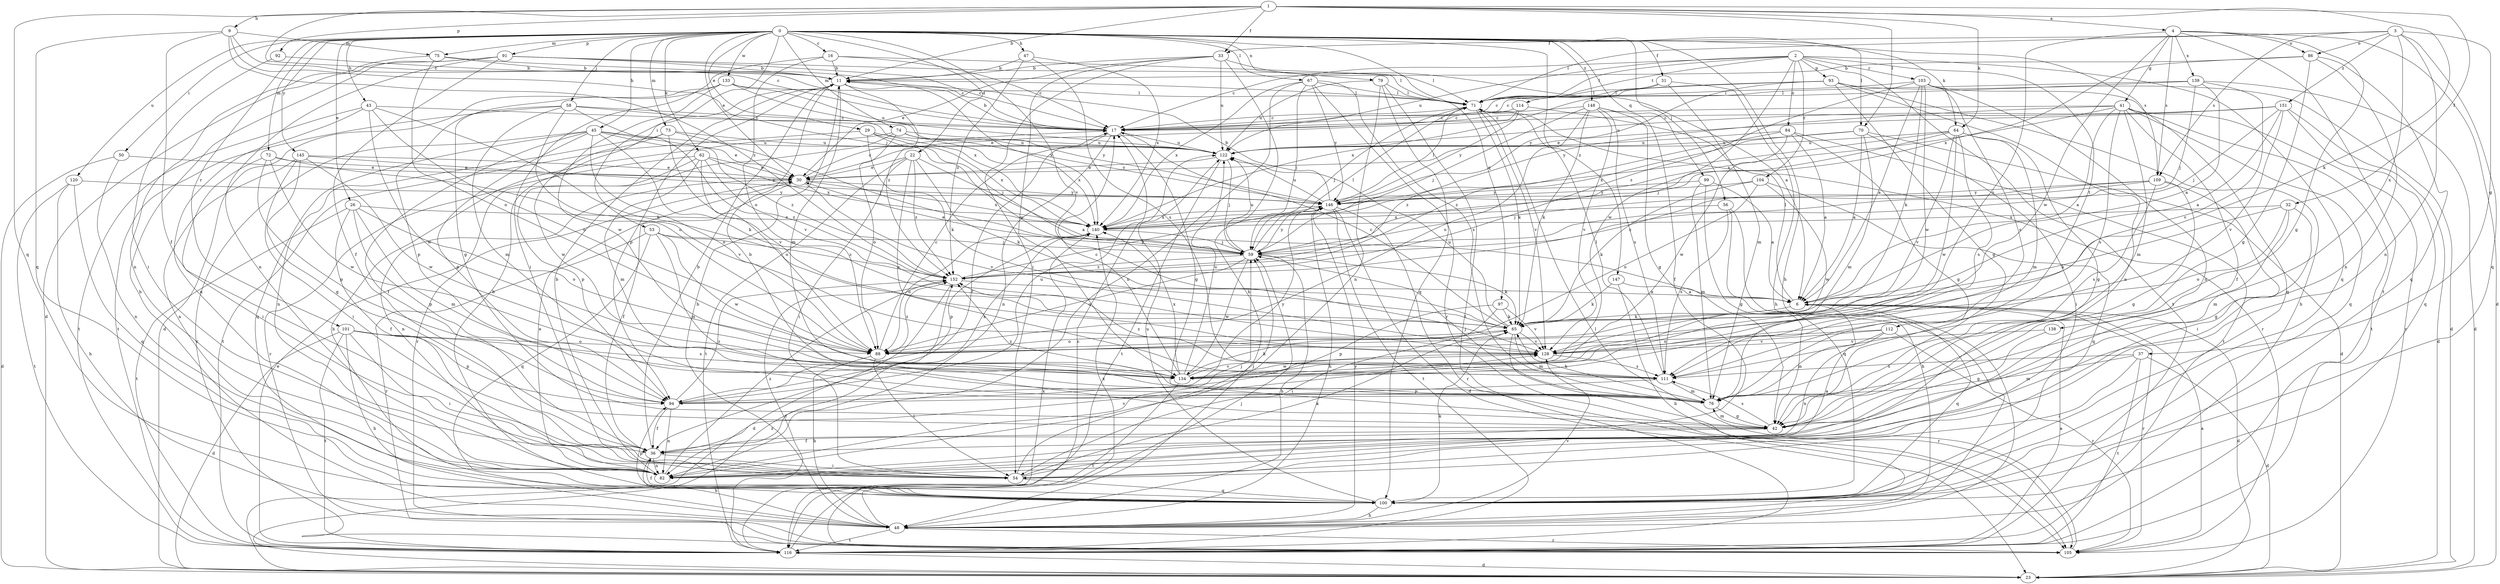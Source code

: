 strict digraph  {
0;
1;
2;
3;
4;
6;
9;
11;
16;
17;
22;
23;
26;
29;
30;
31;
32;
33;
36;
37;
41;
42;
43;
45;
47;
48;
50;
53;
54;
56;
58;
59;
62;
64;
65;
67;
70;
71;
72;
73;
74;
75;
76;
79;
82;
84;
86;
88;
91;
92;
93;
94;
97;
99;
100;
101;
103;
104;
105;
109;
111;
112;
114;
116;
120;
122;
128;
133;
134;
138;
139;
140;
145;
146;
147;
148;
151;
152;
0 -> 16  [label=c];
0 -> 22  [label=d];
0 -> 26  [label=e];
0 -> 29  [label=e];
0 -> 30  [label=e];
0 -> 31  [label=f];
0 -> 43  [label=h];
0 -> 45  [label=h];
0 -> 47  [label=h];
0 -> 48  [label=h];
0 -> 50  [label=i];
0 -> 53  [label=i];
0 -> 56  [label=j];
0 -> 58  [label=j];
0 -> 62  [label=k];
0 -> 64  [label=k];
0 -> 67  [label=l];
0 -> 70  [label=l];
0 -> 72  [label=m];
0 -> 73  [label=m];
0 -> 74  [label=m];
0 -> 75  [label=m];
0 -> 79  [label=n];
0 -> 91  [label=p];
0 -> 97  [label=q];
0 -> 99  [label=q];
0 -> 101  [label=r];
0 -> 109  [label=s];
0 -> 120  [label=u];
0 -> 128  [label=v];
0 -> 133  [label=w];
0 -> 145  [label=y];
0 -> 147  [label=z];
0 -> 148  [label=z];
1 -> 4  [label=a];
1 -> 9  [label=b];
1 -> 11  [label=b];
1 -> 17  [label=c];
1 -> 32  [label=f];
1 -> 33  [label=f];
1 -> 64  [label=k];
1 -> 65  [label=k];
1 -> 70  [label=l];
1 -> 92  [label=p];
1 -> 100  [label=q];
2 -> 17  [label=c];
2 -> 71  [label=l];
2 -> 84  [label=o];
2 -> 93  [label=p];
2 -> 100  [label=q];
2 -> 103  [label=r];
2 -> 104  [label=r];
2 -> 112  [label=t];
2 -> 114  [label=t];
2 -> 116  [label=t];
2 -> 122  [label=u];
2 -> 134  [label=w];
3 -> 33  [label=f];
3 -> 37  [label=g];
3 -> 71  [label=l];
3 -> 82  [label=n];
3 -> 86  [label=o];
3 -> 100  [label=q];
3 -> 109  [label=s];
3 -> 138  [label=x];
3 -> 151  [label=z];
4 -> 23  [label=d];
4 -> 41  [label=g];
4 -> 42  [label=g];
4 -> 86  [label=o];
4 -> 88  [label=o];
4 -> 109  [label=s];
4 -> 116  [label=t];
4 -> 134  [label=w];
4 -> 139  [label=x];
6 -> 23  [label=d];
6 -> 65  [label=k];
6 -> 71  [label=l];
6 -> 100  [label=q];
6 -> 105  [label=r];
9 -> 17  [label=c];
9 -> 36  [label=f];
9 -> 59  [label=j];
9 -> 75  [label=m];
9 -> 100  [label=q];
9 -> 152  [label=z];
11 -> 71  [label=l];
11 -> 76  [label=m];
11 -> 94  [label=p];
11 -> 140  [label=x];
11 -> 152  [label=z];
16 -> 11  [label=b];
16 -> 17  [label=c];
16 -> 54  [label=i];
16 -> 71  [label=l];
16 -> 88  [label=o];
17 -> 11  [label=b];
17 -> 36  [label=f];
17 -> 42  [label=g];
17 -> 82  [label=n];
17 -> 122  [label=u];
22 -> 6  [label=a];
22 -> 30  [label=e];
22 -> 54  [label=i];
22 -> 65  [label=k];
22 -> 111  [label=s];
22 -> 116  [label=t];
22 -> 152  [label=z];
23 -> 152  [label=z];
26 -> 36  [label=f];
26 -> 76  [label=m];
26 -> 88  [label=o];
26 -> 94  [label=p];
26 -> 116  [label=t];
26 -> 140  [label=x];
29 -> 59  [label=j];
29 -> 65  [label=k];
29 -> 116  [label=t];
29 -> 122  [label=u];
29 -> 140  [label=x];
30 -> 17  [label=c];
30 -> 36  [label=f];
30 -> 82  [label=n];
30 -> 128  [label=v];
30 -> 140  [label=x];
30 -> 146  [label=y];
31 -> 48  [label=h];
31 -> 71  [label=l];
31 -> 76  [label=m];
31 -> 140  [label=x];
32 -> 42  [label=g];
32 -> 65  [label=k];
32 -> 76  [label=m];
32 -> 88  [label=o];
32 -> 140  [label=x];
33 -> 6  [label=a];
33 -> 11  [label=b];
33 -> 30  [label=e];
33 -> 48  [label=h];
33 -> 54  [label=i];
33 -> 122  [label=u];
33 -> 134  [label=w];
36 -> 11  [label=b];
36 -> 48  [label=h];
36 -> 54  [label=i];
36 -> 82  [label=n];
36 -> 128  [label=v];
37 -> 23  [label=d];
37 -> 54  [label=i];
37 -> 76  [label=m];
37 -> 111  [label=s];
37 -> 116  [label=t];
41 -> 6  [label=a];
41 -> 17  [label=c];
41 -> 36  [label=f];
41 -> 76  [label=m];
41 -> 100  [label=q];
41 -> 105  [label=r];
41 -> 111  [label=s];
41 -> 116  [label=t];
41 -> 140  [label=x];
41 -> 146  [label=y];
42 -> 11  [label=b];
42 -> 36  [label=f];
42 -> 76  [label=m];
42 -> 111  [label=s];
43 -> 17  [label=c];
43 -> 65  [label=k];
43 -> 82  [label=n];
43 -> 88  [label=o];
43 -> 116  [label=t];
43 -> 134  [label=w];
45 -> 30  [label=e];
45 -> 36  [label=f];
45 -> 65  [label=k];
45 -> 88  [label=o];
45 -> 94  [label=p];
45 -> 100  [label=q];
45 -> 105  [label=r];
45 -> 122  [label=u];
45 -> 152  [label=z];
47 -> 11  [label=b];
47 -> 111  [label=s];
47 -> 140  [label=x];
47 -> 152  [label=z];
48 -> 11  [label=b];
48 -> 105  [label=r];
48 -> 116  [label=t];
48 -> 128  [label=v];
48 -> 140  [label=x];
48 -> 146  [label=y];
50 -> 23  [label=d];
50 -> 30  [label=e];
50 -> 82  [label=n];
53 -> 59  [label=j];
53 -> 76  [label=m];
53 -> 100  [label=q];
53 -> 105  [label=r];
53 -> 134  [label=w];
53 -> 152  [label=z];
54 -> 6  [label=a];
54 -> 59  [label=j];
54 -> 65  [label=k];
54 -> 100  [label=q];
56 -> 48  [label=h];
56 -> 100  [label=q];
56 -> 111  [label=s];
56 -> 140  [label=x];
58 -> 17  [label=c];
58 -> 76  [label=m];
58 -> 88  [label=o];
58 -> 94  [label=p];
58 -> 116  [label=t];
58 -> 128  [label=v];
58 -> 146  [label=y];
59 -> 30  [label=e];
59 -> 48  [label=h];
59 -> 65  [label=k];
59 -> 71  [label=l];
59 -> 88  [label=o];
59 -> 122  [label=u];
59 -> 134  [label=w];
59 -> 146  [label=y];
59 -> 152  [label=z];
62 -> 30  [label=e];
62 -> 76  [label=m];
62 -> 88  [label=o];
62 -> 94  [label=p];
62 -> 105  [label=r];
62 -> 140  [label=x];
62 -> 152  [label=z];
64 -> 42  [label=g];
64 -> 59  [label=j];
64 -> 76  [label=m];
64 -> 111  [label=s];
64 -> 122  [label=u];
64 -> 128  [label=v];
64 -> 134  [label=w];
64 -> 140  [label=x];
65 -> 17  [label=c];
65 -> 76  [label=m];
65 -> 88  [label=o];
65 -> 105  [label=r];
65 -> 122  [label=u];
65 -> 128  [label=v];
67 -> 59  [label=j];
67 -> 71  [label=l];
67 -> 82  [label=n];
67 -> 105  [label=r];
67 -> 111  [label=s];
67 -> 140  [label=x];
67 -> 146  [label=y];
70 -> 6  [label=a];
70 -> 23  [label=d];
70 -> 54  [label=i];
70 -> 76  [label=m];
70 -> 122  [label=u];
70 -> 152  [label=z];
71 -> 17  [label=c];
71 -> 59  [label=j];
71 -> 65  [label=k];
71 -> 128  [label=v];
72 -> 30  [label=e];
72 -> 54  [label=i];
72 -> 94  [label=p];
72 -> 128  [label=v];
72 -> 134  [label=w];
73 -> 59  [label=j];
73 -> 82  [label=n];
73 -> 122  [label=u];
73 -> 128  [label=v];
73 -> 134  [label=w];
74 -> 48  [label=h];
74 -> 88  [label=o];
74 -> 105  [label=r];
74 -> 122  [label=u];
74 -> 140  [label=x];
74 -> 146  [label=y];
75 -> 11  [label=b];
75 -> 17  [label=c];
75 -> 82  [label=n];
75 -> 88  [label=o];
76 -> 42  [label=g];
76 -> 59  [label=j];
76 -> 65  [label=k];
76 -> 152  [label=z];
79 -> 71  [label=l];
79 -> 82  [label=n];
79 -> 100  [label=q];
79 -> 116  [label=t];
79 -> 122  [label=u];
82 -> 11  [label=b];
82 -> 30  [label=e];
82 -> 59  [label=j];
82 -> 152  [label=z];
84 -> 6  [label=a];
84 -> 42  [label=g];
84 -> 116  [label=t];
84 -> 122  [label=u];
84 -> 134  [label=w];
84 -> 152  [label=z];
86 -> 11  [label=b];
86 -> 42  [label=g];
86 -> 82  [label=n];
86 -> 100  [label=q];
86 -> 140  [label=x];
88 -> 17  [label=c];
88 -> 48  [label=h];
88 -> 54  [label=i];
88 -> 152  [label=z];
91 -> 11  [label=b];
91 -> 17  [label=c];
91 -> 23  [label=d];
91 -> 36  [label=f];
91 -> 48  [label=h];
91 -> 71  [label=l];
91 -> 82  [label=n];
92 -> 11  [label=b];
92 -> 54  [label=i];
93 -> 17  [label=c];
93 -> 23  [label=d];
93 -> 42  [label=g];
93 -> 48  [label=h];
93 -> 71  [label=l];
93 -> 82  [label=n];
93 -> 146  [label=y];
94 -> 36  [label=f];
94 -> 82  [label=n];
94 -> 122  [label=u];
94 -> 140  [label=x];
94 -> 146  [label=y];
94 -> 152  [label=z];
97 -> 54  [label=i];
97 -> 65  [label=k];
97 -> 94  [label=p];
97 -> 128  [label=v];
99 -> 6  [label=a];
99 -> 42  [label=g];
99 -> 76  [label=m];
99 -> 146  [label=y];
100 -> 11  [label=b];
100 -> 36  [label=f];
100 -> 48  [label=h];
100 -> 65  [label=k];
100 -> 94  [label=p];
100 -> 122  [label=u];
101 -> 23  [label=d];
101 -> 48  [label=h];
101 -> 54  [label=i];
101 -> 88  [label=o];
101 -> 94  [label=p];
101 -> 111  [label=s];
101 -> 116  [label=t];
103 -> 6  [label=a];
103 -> 65  [label=k];
103 -> 71  [label=l];
103 -> 82  [label=n];
103 -> 100  [label=q];
103 -> 111  [label=s];
103 -> 134  [label=w];
103 -> 152  [label=z];
104 -> 65  [label=k];
104 -> 88  [label=o];
104 -> 100  [label=q];
104 -> 134  [label=w];
104 -> 146  [label=y];
105 -> 6  [label=a];
105 -> 17  [label=c];
105 -> 71  [label=l];
109 -> 42  [label=g];
109 -> 54  [label=i];
109 -> 59  [label=j];
109 -> 111  [label=s];
109 -> 146  [label=y];
109 -> 152  [label=z];
111 -> 71  [label=l];
111 -> 76  [label=m];
111 -> 94  [label=p];
111 -> 152  [label=z];
112 -> 76  [label=m];
112 -> 82  [label=n];
112 -> 88  [label=o];
112 -> 105  [label=r];
112 -> 128  [label=v];
114 -> 17  [label=c];
114 -> 30  [label=e];
114 -> 105  [label=r];
114 -> 146  [label=y];
116 -> 6  [label=a];
116 -> 23  [label=d];
116 -> 30  [label=e];
116 -> 59  [label=j];
116 -> 140  [label=x];
120 -> 48  [label=h];
120 -> 100  [label=q];
120 -> 116  [label=t];
120 -> 146  [label=y];
122 -> 30  [label=e];
122 -> 59  [label=j];
122 -> 116  [label=t];
128 -> 111  [label=s];
128 -> 134  [label=w];
133 -> 23  [label=d];
133 -> 42  [label=g];
133 -> 71  [label=l];
133 -> 122  [label=u];
133 -> 134  [label=w];
133 -> 140  [label=x];
134 -> 17  [label=c];
134 -> 65  [label=k];
134 -> 116  [label=t];
134 -> 122  [label=u];
134 -> 128  [label=v];
134 -> 140  [label=x];
138 -> 42  [label=g];
138 -> 128  [label=v];
139 -> 6  [label=a];
139 -> 17  [label=c];
139 -> 23  [label=d];
139 -> 59  [label=j];
139 -> 71  [label=l];
139 -> 128  [label=v];
140 -> 59  [label=j];
140 -> 88  [label=o];
140 -> 94  [label=p];
145 -> 30  [label=e];
145 -> 42  [label=g];
145 -> 54  [label=i];
145 -> 82  [label=n];
145 -> 134  [label=w];
145 -> 146  [label=y];
146 -> 11  [label=b];
146 -> 23  [label=d];
146 -> 48  [label=h];
146 -> 71  [label=l];
146 -> 105  [label=r];
146 -> 116  [label=t];
146 -> 122  [label=u];
146 -> 140  [label=x];
147 -> 6  [label=a];
147 -> 48  [label=h];
147 -> 65  [label=k];
148 -> 17  [label=c];
148 -> 36  [label=f];
148 -> 42  [label=g];
148 -> 59  [label=j];
148 -> 65  [label=k];
148 -> 88  [label=o];
148 -> 111  [label=s];
148 -> 128  [label=v];
151 -> 6  [label=a];
151 -> 17  [label=c];
151 -> 23  [label=d];
151 -> 30  [label=e];
151 -> 59  [label=j];
151 -> 100  [label=q];
151 -> 122  [label=u];
151 -> 128  [label=v];
152 -> 6  [label=a];
152 -> 23  [label=d];
152 -> 116  [label=t];
152 -> 146  [label=y];
}
